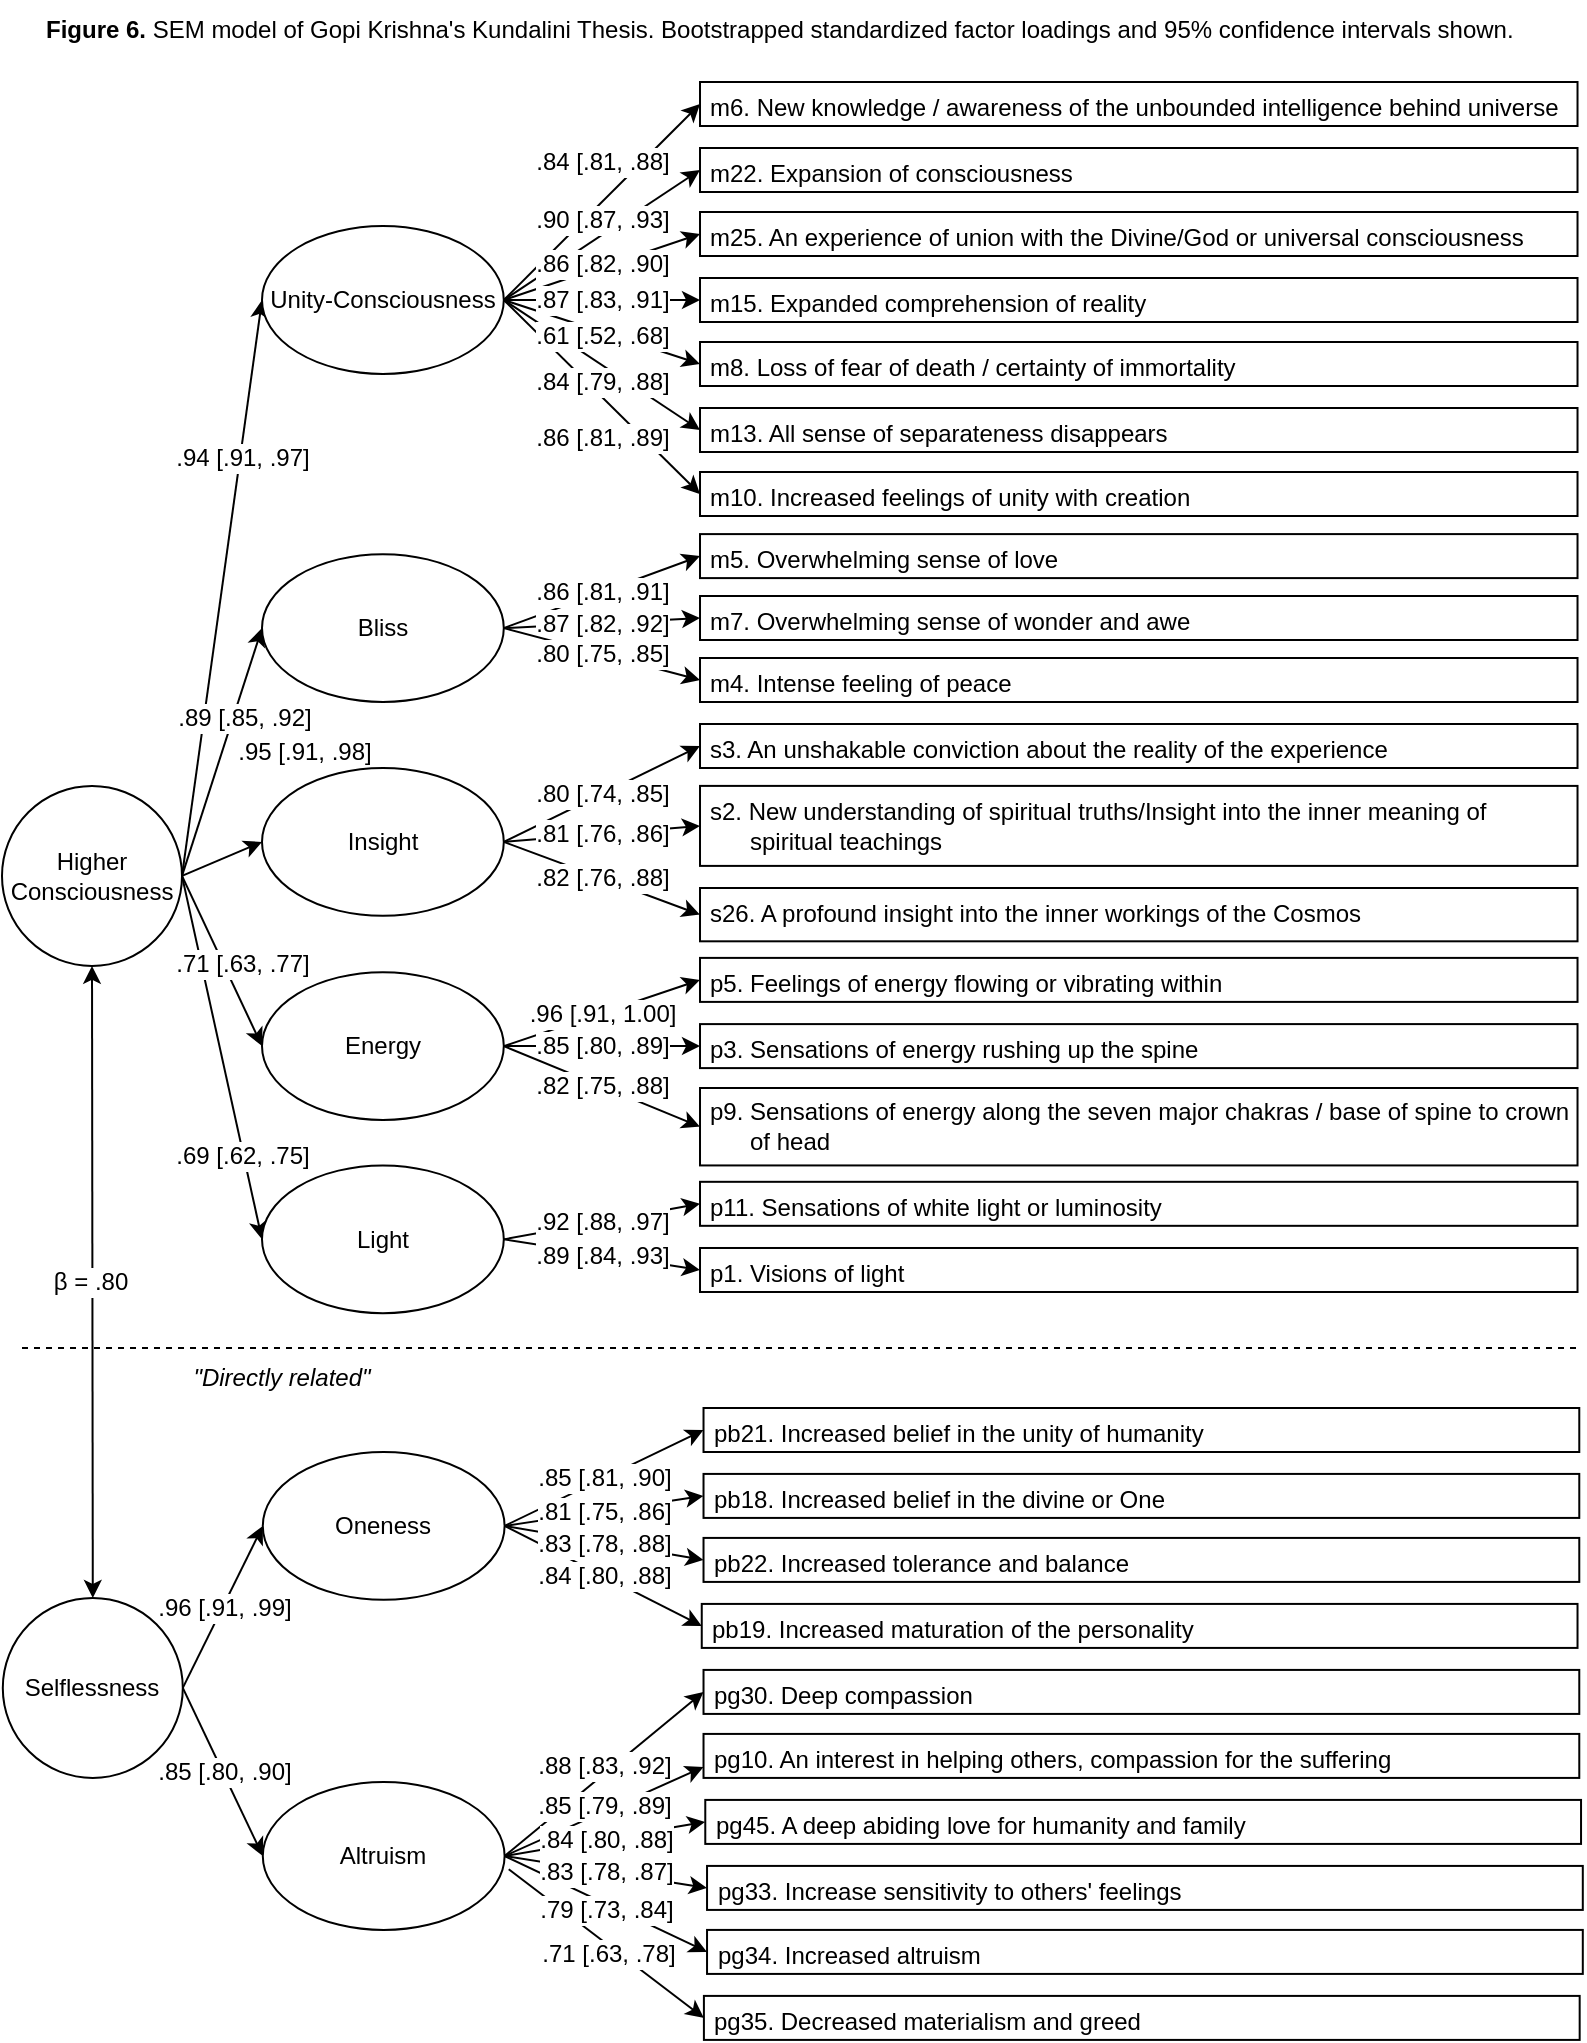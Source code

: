 <mxfile version="22.0.8" type="device">
  <diagram name="Page-1" id="IQFzwWVIoBJDt1kDczub">
    <mxGraphModel dx="1323" dy="732" grid="1" gridSize="10" guides="1" tooltips="1" connect="1" arrows="1" fold="1" page="1" pageScale="1" pageWidth="850" pageHeight="1100" math="0" shadow="0">
      <root>
        <mxCell id="0" />
        <mxCell id="1" parent="0" />
        <mxCell id="QfvnHcIYspNI6X6zFvNk-6" value="" style="endArrow=classic;html=1;rounded=0;exitX=1;exitY=0.5;exitDx=0;exitDy=0;entryX=0;entryY=0.5;entryDx=0;entryDy=0;fontSize=12;fontFamily=Helvetica;" parent="1" source="QfvnHcIYspNI6X6zFvNk-2" target="AyuZund40e7lfLbwNVDC-1" edge="1">
          <mxGeometry width="50" height="50" relative="1" as="geometry">
            <mxPoint x="81" y="87" as="sourcePoint" />
            <mxPoint x="-180" y="201" as="targetPoint" />
          </mxGeometry>
        </mxCell>
        <mxCell id="uBkqyX1d73uxS6KYeH_h-2" value=".94 [.91, .97]" style="edgeLabel;html=1;align=center;verticalAlign=middle;resizable=0;points=[];fontFamily=Helvetica;fontSize=12;" parent="QfvnHcIYspNI6X6zFvNk-6" vertex="1" connectable="0">
          <mxGeometry x="0.452" y="-1" relative="1" as="geometry">
            <mxPoint as="offset" />
          </mxGeometry>
        </mxCell>
        <mxCell id="QfvnHcIYspNI6X6zFvNk-12" value="" style="endArrow=classic;html=1;rounded=0;exitX=1;exitY=0.5;exitDx=0;exitDy=0;entryX=0;entryY=0.5;entryDx=0;entryDy=0;fontSize=12;fontFamily=Helvetica;" parent="1" source="QfvnHcIYspNI6X6zFvNk-2" target="AyuZund40e7lfLbwNVDC-15" edge="1">
          <mxGeometry width="50" height="50" relative="1" as="geometry">
            <mxPoint x="-100" y="286" as="sourcePoint" />
            <mxPoint x="-30" y="392" as="targetPoint" />
          </mxGeometry>
        </mxCell>
        <mxCell id="uBkqyX1d73uxS6KYeH_h-5" value=".69 [.62, .75]" style="edgeLabel;html=1;align=center;verticalAlign=middle;resizable=0;points=[];fontFamily=Helvetica;fontSize=12;" parent="QfvnHcIYspNI6X6zFvNk-12" vertex="1" connectable="0">
          <mxGeometry x="0.453" relative="1" as="geometry">
            <mxPoint x="1" y="8" as="offset" />
          </mxGeometry>
        </mxCell>
        <mxCell id="QfvnHcIYspNI6X6zFvNk-2" value="&lt;div style=&quot;font-size: 12px;&quot;&gt;Higher&lt;/div&gt;&lt;div style=&quot;font-size: 12px;&quot;&gt;Consciousness&lt;br style=&quot;font-size: 12px;&quot;&gt;&lt;/div&gt;" style="ellipse;whiteSpace=wrap;html=1;aspect=fixed;fontSize=12;fontFamily=Helvetica;" parent="1" vertex="1">
          <mxGeometry x="10" y="422.95" width="90" height="90" as="geometry" />
        </mxCell>
        <mxCell id="QfvnHcIYspNI6X6zFvNk-9" value="" style="endArrow=classic;html=1;rounded=0;exitX=1;exitY=0.5;exitDx=0;exitDy=0;entryX=0;entryY=0.5;entryDx=0;entryDy=0;fontSize=12;fontFamily=Helvetica;" parent="1" source="QfvnHcIYspNI6X6zFvNk-2" target="AyuZund40e7lfLbwNVDC-3" edge="1">
          <mxGeometry width="50" height="50" relative="1" as="geometry">
            <mxPoint x="-110" y="276" as="sourcePoint" />
            <mxPoint x="-40" y="87" as="targetPoint" />
          </mxGeometry>
        </mxCell>
        <mxCell id="uBkqyX1d73uxS6KYeH_h-1" value=".89 [.85, .92]" style="edgeLabel;html=1;align=center;verticalAlign=middle;resizable=0;points=[];fontFamily=Helvetica;fontSize=12;" parent="QfvnHcIYspNI6X6zFvNk-9" vertex="1" connectable="0">
          <mxGeometry x="0.328" y="-3" relative="1" as="geometry">
            <mxPoint x="1" y="2" as="offset" />
          </mxGeometry>
        </mxCell>
        <mxCell id="QfvnHcIYspNI6X6zFvNk-11" value="" style="endArrow=classic;html=1;rounded=0;exitX=1;exitY=0.5;exitDx=0;exitDy=0;entryX=0;entryY=0.5;entryDx=0;entryDy=0;fontSize=12;fontFamily=Helvetica;" parent="1" source="QfvnHcIYspNI6X6zFvNk-2" target="AyuZund40e7lfLbwNVDC-12" edge="1">
          <mxGeometry width="50" height="50" relative="1" as="geometry">
            <mxPoint x="-110" y="276" as="sourcePoint" />
            <mxPoint x="-40" y="382" as="targetPoint" />
          </mxGeometry>
        </mxCell>
        <mxCell id="uBkqyX1d73uxS6KYeH_h-4" value=".71 [.63, .77]" style="edgeLabel;html=1;align=center;verticalAlign=middle;resizable=0;points=[];fontFamily=Helvetica;fontSize=12;" parent="QfvnHcIYspNI6X6zFvNk-11" vertex="1" connectable="0">
          <mxGeometry x="0.331" y="-2" relative="1" as="geometry">
            <mxPoint x="5" y="-14" as="offset" />
          </mxGeometry>
        </mxCell>
        <mxCell id="QfvnHcIYspNI6X6zFvNk-10" value="" style="endArrow=classic;html=1;rounded=0;exitX=1;exitY=0.5;exitDx=0;exitDy=0;entryX=0;entryY=0.5;entryDx=0;entryDy=0;fontSize=12;fontFamily=Helvetica;" parent="1" source="QfvnHcIYspNI6X6zFvNk-2" target="AyuZund40e7lfLbwNVDC-35" edge="1">
          <mxGeometry width="50" height="50" relative="1" as="geometry">
            <mxPoint x="-130" y="325.03" as="sourcePoint" />
            <mxPoint x="-60" y="342.03" as="targetPoint" />
          </mxGeometry>
        </mxCell>
        <mxCell id="uBkqyX1d73uxS6KYeH_h-3" value=".95 [.91, .98]" style="edgeLabel;html=1;align=center;verticalAlign=middle;resizable=0;points=[];fontFamily=Helvetica;fontSize=12;" parent="QfvnHcIYspNI6X6zFvNk-10" vertex="1" connectable="0">
          <mxGeometry x="0.05" y="-1" relative="1" as="geometry">
            <mxPoint x="39" y="-54" as="offset" />
          </mxGeometry>
        </mxCell>
        <mxCell id="AyuZund40e7lfLbwNVDC-1" value="Unity-Consciousness" style="ellipse;whiteSpace=wrap;html=1;fontSize=12;fontFamily=Helvetica;" parent="1" vertex="1">
          <mxGeometry x="140" y="143.048" width="120.898" height="73.905" as="geometry" />
        </mxCell>
        <mxCell id="AyuZund40e7lfLbwNVDC-3" value="&lt;div style=&quot;font-size: 12px;&quot;&gt;Bliss&lt;/div&gt;" style="ellipse;whiteSpace=wrap;html=1;fontSize=12;fontFamily=Helvetica;" parent="1" vertex="1">
          <mxGeometry x="140" y="307.096" width="120.898" height="73.905" as="geometry" />
        </mxCell>
        <mxCell id="AyuZund40e7lfLbwNVDC-12" value="&lt;div style=&quot;font-size: 12px;&quot;&gt;Energy&lt;/div&gt;" style="ellipse;whiteSpace=wrap;html=1;fontSize=12;fontFamily=Helvetica;" parent="1" vertex="1">
          <mxGeometry x="140" y="516.1" width="120.898" height="73.905" as="geometry" />
        </mxCell>
        <mxCell id="AyuZund40e7lfLbwNVDC-15" value="&lt;div style=&quot;font-size: 12px;&quot;&gt;Light&lt;/div&gt;" style="ellipse;whiteSpace=wrap;html=1;fontSize=12;fontFamily=Helvetica;" parent="1" vertex="1">
          <mxGeometry x="140" y="612.725" width="120.898" height="73.905" as="geometry" />
        </mxCell>
        <mxCell id="AyuZund40e7lfLbwNVDC-32" value="" style="endArrow=classic;html=1;rounded=0;entryX=0;entryY=0.5;entryDx=0;entryDy=0;exitX=1;exitY=0.5;exitDx=0;exitDy=0;fontSize=12;fontFamily=Helvetica;" parent="1" source="AyuZund40e7lfLbwNVDC-3" target="AyuZund40e7lfLbwNVDC-28" edge="1">
          <mxGeometry width="50" height="50" relative="1" as="geometry">
            <mxPoint x="244.121" y="316.946" as="sourcePoint" />
            <mxPoint x="369.633" y="280.599" as="targetPoint" />
          </mxGeometry>
        </mxCell>
        <mxCell id="AyuZund40e7lfLbwNVDC-60" value=".86 [.81, .91]" style="edgeLabel;html=1;align=center;verticalAlign=middle;resizable=0;points=[];fontSize=12;fontFamily=Helvetica;" parent="AyuZund40e7lfLbwNVDC-32" vertex="1" connectable="0">
          <mxGeometry relative="1" as="geometry">
            <mxPoint as="offset" />
          </mxGeometry>
        </mxCell>
        <mxCell id="AyuZund40e7lfLbwNVDC-33" value="" style="endArrow=classic;html=1;rounded=0;entryX=0;entryY=0.5;entryDx=0;entryDy=0;exitX=1;exitY=0.5;exitDx=0;exitDy=0;fontSize=12;fontFamily=Helvetica;" parent="1" source="AyuZund40e7lfLbwNVDC-3" target="AyuZund40e7lfLbwNVDC-29" edge="1">
          <mxGeometry width="50" height="50" relative="1" as="geometry">
            <mxPoint x="253.35" y="329.062" as="sourcePoint" />
            <mxPoint x="378.862" y="292.715" as="targetPoint" />
          </mxGeometry>
        </mxCell>
        <mxCell id="AyuZund40e7lfLbwNVDC-61" value=".87 [.82, .92]" style="edgeLabel;html=1;align=center;verticalAlign=middle;resizable=0;points=[];fontSize=12;fontFamily=Helvetica;" parent="AyuZund40e7lfLbwNVDC-33" vertex="1" connectable="0">
          <mxGeometry relative="1" as="geometry">
            <mxPoint as="offset" />
          </mxGeometry>
        </mxCell>
        <mxCell id="AyuZund40e7lfLbwNVDC-34" value="" style="endArrow=classic;html=1;rounded=0;entryX=0;entryY=0.5;entryDx=0;entryDy=0;exitX=1;exitY=0.5;exitDx=0;exitDy=0;fontSize=12;fontFamily=Helvetica;" parent="1" source="AyuZund40e7lfLbwNVDC-3" target="AyuZund40e7lfLbwNVDC-30" edge="1">
          <mxGeometry width="50" height="50" relative="1" as="geometry">
            <mxPoint x="244.121" y="425.986" as="sourcePoint" />
            <mxPoint x="369.633" y="389.639" as="targetPoint" />
          </mxGeometry>
        </mxCell>
        <mxCell id="AyuZund40e7lfLbwNVDC-62" value=".80 [.75, .85]" style="edgeLabel;html=1;align=center;verticalAlign=middle;resizable=0;points=[];fontSize=12;fontFamily=Helvetica;" parent="AyuZund40e7lfLbwNVDC-34" vertex="1" connectable="0">
          <mxGeometry relative="1" as="geometry">
            <mxPoint as="offset" />
          </mxGeometry>
        </mxCell>
        <mxCell id="AyuZund40e7lfLbwNVDC-35" value="Insight" style="ellipse;whiteSpace=wrap;html=1;fontSize=12;fontFamily=Helvetica;" parent="1" vertex="1">
          <mxGeometry x="140" y="413.996" width="120.898" height="73.905" as="geometry" />
        </mxCell>
        <mxCell id="AyuZund40e7lfLbwNVDC-39" value="" style="endArrow=classic;html=1;rounded=0;entryX=0;entryY=0.5;entryDx=0;entryDy=0;exitX=1;exitY=0.5;exitDx=0;exitDy=0;fontSize=12;fontFamily=Helvetica;" parent="1" source="AyuZund40e7lfLbwNVDC-35" target="AyuZund40e7lfLbwNVDC-36" edge="1">
          <mxGeometry width="50" height="50" relative="1" as="geometry">
            <mxPoint x="244.121" y="425.986" as="sourcePoint" />
            <mxPoint x="370.556" y="389.639" as="targetPoint" />
          </mxGeometry>
        </mxCell>
        <mxCell id="AyuZund40e7lfLbwNVDC-63" value=".80 [.74, .85]" style="edgeLabel;html=1;align=center;verticalAlign=middle;resizable=0;points=[];fontSize=12;fontFamily=Helvetica;" parent="AyuZund40e7lfLbwNVDC-39" vertex="1" connectable="0">
          <mxGeometry relative="1" as="geometry">
            <mxPoint as="offset" />
          </mxGeometry>
        </mxCell>
        <mxCell id="AyuZund40e7lfLbwNVDC-40" value="" style="endArrow=classic;html=1;rounded=0;entryX=0;entryY=0.5;entryDx=0;entryDy=0;exitX=1;exitY=0.5;exitDx=0;exitDy=0;fontSize=12;fontFamily=Helvetica;" parent="1" source="AyuZund40e7lfLbwNVDC-35" target="AyuZund40e7lfLbwNVDC-37" edge="1">
          <mxGeometry width="50" height="50" relative="1" as="geometry">
            <mxPoint x="253.35" y="438.102" as="sourcePoint" />
            <mxPoint x="379.785" y="401.755" as="targetPoint" />
          </mxGeometry>
        </mxCell>
        <mxCell id="AyuZund40e7lfLbwNVDC-64" value=".81 [.76, .86]" style="edgeLabel;html=1;align=center;verticalAlign=middle;resizable=0;points=[];fontSize=12;fontFamily=Helvetica;" parent="AyuZund40e7lfLbwNVDC-40" vertex="1" connectable="0">
          <mxGeometry relative="1" as="geometry">
            <mxPoint as="offset" />
          </mxGeometry>
        </mxCell>
        <mxCell id="AyuZund40e7lfLbwNVDC-44" value="" style="endArrow=classic;html=1;rounded=0;entryX=0;entryY=0.5;entryDx=0;entryDy=0;exitX=1;exitY=0.5;exitDx=0;exitDy=0;fontSize=12;fontFamily=Helvetica;" parent="1" source="AyuZund40e7lfLbwNVDC-12" target="AyuZund40e7lfLbwNVDC-41" edge="1">
          <mxGeometry width="50" height="50" relative="1" as="geometry">
            <mxPoint x="244.121" y="541.276" as="sourcePoint" />
            <mxPoint x="370.556" y="558.238" as="targetPoint" />
          </mxGeometry>
        </mxCell>
        <mxCell id="AyuZund40e7lfLbwNVDC-65" value=".96 [.91, 1.00]" style="edgeLabel;html=1;align=center;verticalAlign=middle;resizable=0;points=[];fontSize=12;fontFamily=Helvetica;" parent="AyuZund40e7lfLbwNVDC-44" vertex="1" connectable="0">
          <mxGeometry relative="1" as="geometry">
            <mxPoint as="offset" />
          </mxGeometry>
        </mxCell>
        <mxCell id="AyuZund40e7lfLbwNVDC-45" value="" style="endArrow=classic;html=1;rounded=0;entryX=0;entryY=0.5;entryDx=0;entryDy=0;exitX=1;exitY=0.5;exitDx=0;exitDy=0;fontSize=12;fontFamily=Helvetica;" parent="1" source="AyuZund40e7lfLbwNVDC-12" target="AyuZund40e7lfLbwNVDC-42" edge="1">
          <mxGeometry width="50" height="50" relative="1" as="geometry">
            <mxPoint x="253.35" y="553.391" as="sourcePoint" />
            <mxPoint x="379.785" y="570.353" as="targetPoint" />
          </mxGeometry>
        </mxCell>
        <mxCell id="AyuZund40e7lfLbwNVDC-66" value=".85 [.80, .89]" style="edgeLabel;html=1;align=center;verticalAlign=middle;resizable=0;points=[];fontSize=12;fontFamily=Helvetica;" parent="AyuZund40e7lfLbwNVDC-45" vertex="1" connectable="0">
          <mxGeometry relative="1" as="geometry">
            <mxPoint as="offset" />
          </mxGeometry>
        </mxCell>
        <mxCell id="AyuZund40e7lfLbwNVDC-46" value="" style="endArrow=classic;html=1;rounded=0;entryX=0;entryY=0.5;entryDx=0;entryDy=0;exitX=1;exitY=0.5;exitDx=0;exitDy=0;fontSize=12;fontFamily=Helvetica;" parent="1" source="AyuZund40e7lfLbwNVDC-12" target="AyuZund40e7lfLbwNVDC-43" edge="1">
          <mxGeometry width="50" height="50" relative="1" as="geometry">
            <mxPoint x="262.579" y="565.507" as="sourcePoint" />
            <mxPoint x="389.014" y="582.469" as="targetPoint" />
          </mxGeometry>
        </mxCell>
        <mxCell id="AyuZund40e7lfLbwNVDC-67" value=".82 [.75, .88]" style="edgeLabel;html=1;align=center;verticalAlign=middle;resizable=0;points=[];fontSize=12;fontFamily=Helvetica;" parent="AyuZund40e7lfLbwNVDC-46" vertex="1" connectable="0">
          <mxGeometry relative="1" as="geometry">
            <mxPoint as="offset" />
          </mxGeometry>
        </mxCell>
        <mxCell id="AyuZund40e7lfLbwNVDC-49" value="" style="endArrow=classic;html=1;rounded=0;entryX=0;entryY=0.5;entryDx=0;entryDy=0;exitX=1;exitY=0.5;exitDx=0;exitDy=0;fontSize=12;fontFamily=Helvetica;" parent="1" source="AyuZund40e7lfLbwNVDC-15" target="AyuZund40e7lfLbwNVDC-47" edge="1">
          <mxGeometry width="50" height="50" relative="1" as="geometry">
            <mxPoint x="244.121" y="629.719" as="sourcePoint" />
            <mxPoint x="369.633" y="664.855" as="targetPoint" />
          </mxGeometry>
        </mxCell>
        <mxCell id="AyuZund40e7lfLbwNVDC-68" value=".92 [.88, .97]" style="edgeLabel;html=1;align=center;verticalAlign=middle;resizable=0;points=[];fontSize=12;fontFamily=Helvetica;" parent="AyuZund40e7lfLbwNVDC-49" vertex="1" connectable="0">
          <mxGeometry relative="1" as="geometry">
            <mxPoint as="offset" />
          </mxGeometry>
        </mxCell>
        <mxCell id="AyuZund40e7lfLbwNVDC-50" value="" style="endArrow=classic;html=1;rounded=0;entryX=0;entryY=0.5;entryDx=0;entryDy=0;exitX=1;exitY=0.5;exitDx=0;exitDy=0;fontSize=12;fontFamily=Helvetica;" parent="1" source="AyuZund40e7lfLbwNVDC-15" target="AyuZund40e7lfLbwNVDC-48" edge="1">
          <mxGeometry width="50" height="50" relative="1" as="geometry">
            <mxPoint x="253.35" y="641.835" as="sourcePoint" />
            <mxPoint x="378.862" y="676.97" as="targetPoint" />
          </mxGeometry>
        </mxCell>
        <mxCell id="AyuZund40e7lfLbwNVDC-69" value=".89 [.84, .93]" style="edgeLabel;html=1;align=center;verticalAlign=middle;resizable=0;points=[];fontSize=12;fontFamily=Helvetica;" parent="AyuZund40e7lfLbwNVDC-50" vertex="1" connectable="0">
          <mxGeometry relative="1" as="geometry">
            <mxPoint as="offset" />
          </mxGeometry>
        </mxCell>
        <mxCell id="AyuZund40e7lfLbwNVDC-7" value="" style="endArrow=classic;html=1;rounded=0;exitX=1;exitY=0.5;exitDx=0;exitDy=0;entryX=0;entryY=0.5;entryDx=0;entryDy=0;fontSize=12;fontFamily=Helvetica;" parent="1" source="AyuZund40e7lfLbwNVDC-1" target="AyuZund40e7lfLbwNVDC-4" edge="1">
          <mxGeometry width="50" height="50" relative="1" as="geometry">
            <mxPoint x="352.099" y="364.197" as="sourcePoint" />
            <mxPoint x="398.243" y="303.619" as="targetPoint" />
          </mxGeometry>
        </mxCell>
        <mxCell id="AyuZund40e7lfLbwNVDC-52" value=".84 [.81, .88]" style="edgeLabel;html=1;align=center;verticalAlign=middle;resizable=0;points=[];spacingBottom=40;fontSize=12;fontFamily=Helvetica;" parent="AyuZund40e7lfLbwNVDC-7" vertex="1" connectable="0">
          <mxGeometry relative="1" as="geometry">
            <mxPoint as="offset" />
          </mxGeometry>
        </mxCell>
        <mxCell id="AyuZund40e7lfLbwNVDC-27" value="" style="endArrow=classic;html=1;rounded=0;entryX=0;entryY=0.5;entryDx=0;entryDy=0;exitX=1;exitY=0.5;exitDx=0;exitDy=0;fontSize=12;fontFamily=Helvetica;" parent="1" source="AyuZund40e7lfLbwNVDC-1" target="AyuZund40e7lfLbwNVDC-22" edge="1">
          <mxGeometry width="50" height="50" relative="1" as="geometry">
            <mxPoint x="244.121" y="303.619" as="sourcePoint" />
            <mxPoint x="388.091" y="268.484" as="targetPoint" />
          </mxGeometry>
        </mxCell>
        <mxCell id="AyuZund40e7lfLbwNVDC-59" value=".86 [.81, .89]" style="edgeLabel;html=1;align=center;verticalAlign=middle;resizable=0;points=[];labelBorderColor=none;spacingTop=40;fontSize=12;fontFamily=Helvetica;" parent="AyuZund40e7lfLbwNVDC-27" vertex="1" connectable="0">
          <mxGeometry relative="1" as="geometry">
            <mxPoint as="offset" />
          </mxGeometry>
        </mxCell>
        <mxCell id="AyuZund40e7lfLbwNVDC-26" value="" style="endArrow=classic;html=1;rounded=0;entryX=0;entryY=0.5;entryDx=0;entryDy=0;exitX=1;exitY=0.5;exitDx=0;exitDy=0;fontSize=12;fontFamily=Helvetica;" parent="1" source="AyuZund40e7lfLbwNVDC-1" target="AyuZund40e7lfLbwNVDC-21" edge="1">
          <mxGeometry width="50" height="50" relative="1" as="geometry">
            <mxPoint x="244.121" y="303.013" as="sourcePoint" />
            <mxPoint x="378.862" y="256.368" as="targetPoint" />
          </mxGeometry>
        </mxCell>
        <mxCell id="AyuZund40e7lfLbwNVDC-58" value=".84 [.79, .88]" style="edgeLabel;html=1;align=center;verticalAlign=middle;resizable=0;points=[];spacingTop=16;fontSize=12;fontFamily=Helvetica;" parent="AyuZund40e7lfLbwNVDC-26" vertex="1" connectable="0">
          <mxGeometry relative="1" as="geometry">
            <mxPoint as="offset" />
          </mxGeometry>
        </mxCell>
        <mxCell id="AyuZund40e7lfLbwNVDC-8" value="" style="endArrow=classic;html=1;rounded=0;exitX=1;exitY=0.5;exitDx=0;exitDy=0;entryX=0;entryY=0.5;entryDx=0;entryDy=0;fontSize=12;fontFamily=Helvetica;" parent="1" source="AyuZund40e7lfLbwNVDC-1" target="AyuZund40e7lfLbwNVDC-5" edge="1">
          <mxGeometry width="50" height="50" relative="1" as="geometry">
            <mxPoint x="352.099" y="364.197" as="sourcePoint" />
            <mxPoint x="398.243" y="303.619" as="targetPoint" />
          </mxGeometry>
        </mxCell>
        <mxCell id="AyuZund40e7lfLbwNVDC-53" value=".90 [.87, .93]" style="edgeLabel;html=1;align=center;verticalAlign=middle;resizable=0;points=[];spacingBottom=16;fontSize=12;fontFamily=Helvetica;" parent="AyuZund40e7lfLbwNVDC-8" vertex="1" connectable="0">
          <mxGeometry relative="1" as="geometry">
            <mxPoint as="offset" />
          </mxGeometry>
        </mxCell>
        <mxCell id="AyuZund40e7lfLbwNVDC-9" value="" style="endArrow=classic;html=1;rounded=0;exitX=1;exitY=0.5;exitDx=0;exitDy=0;entryX=0;entryY=0.5;entryDx=0;entryDy=0;fontSize=12;fontFamily=Helvetica;" parent="1" source="AyuZund40e7lfLbwNVDC-1" target="AyuZund40e7lfLbwNVDC-6" edge="1">
          <mxGeometry width="50" height="50" relative="1" as="geometry">
            <mxPoint x="259.81" y="327.85" as="sourcePoint" />
            <mxPoint x="305.954" y="267.272" as="targetPoint" />
          </mxGeometry>
        </mxCell>
        <mxCell id="AyuZund40e7lfLbwNVDC-54" value=".86 [.82, .90]" style="edgeLabel;html=1;align=center;verticalAlign=middle;resizable=0;points=[];spacingBottom=3;fontSize=12;fontFamily=Helvetica;" parent="AyuZund40e7lfLbwNVDC-9" vertex="1" connectable="0">
          <mxGeometry relative="1" as="geometry">
            <mxPoint as="offset" />
          </mxGeometry>
        </mxCell>
        <mxCell id="AyuZund40e7lfLbwNVDC-25" value="" style="endArrow=classic;html=1;rounded=0;entryX=0;entryY=0.5;entryDx=0;entryDy=0;exitX=1;exitY=0.5;exitDx=0;exitDy=0;fontSize=12;fontFamily=Helvetica;" parent="1" source="AyuZund40e7lfLbwNVDC-1" target="AyuZund40e7lfLbwNVDC-20" edge="1">
          <mxGeometry width="50" height="50" relative="1" as="geometry">
            <mxPoint x="244.121" y="303.013" as="sourcePoint" />
            <mxPoint x="369.633" y="244.253" as="targetPoint" />
          </mxGeometry>
        </mxCell>
        <mxCell id="AyuZund40e7lfLbwNVDC-57" value=".61 [.52, .68]" style="edgeLabel;html=1;align=center;verticalAlign=middle;resizable=0;points=[];spacingTop=3;fontSize=12;fontFamily=Helvetica;" parent="AyuZund40e7lfLbwNVDC-25" vertex="1" connectable="0">
          <mxGeometry relative="1" as="geometry">
            <mxPoint as="offset" />
          </mxGeometry>
        </mxCell>
        <mxCell id="AyuZund40e7lfLbwNVDC-19" value="" style="endArrow=classic;html=1;rounded=0;entryX=0;entryY=0.5;entryDx=0;entryDy=0;exitX=1;exitY=0.5;exitDx=0;exitDy=0;fontSize=12;fontFamily=Helvetica;" parent="1" source="AyuZund40e7lfLbwNVDC-1" target="AyuZund40e7lfLbwNVDC-17" edge="1">
          <mxGeometry width="50" height="50" relative="1" as="geometry">
            <mxPoint x="232.124" y="194.579" as="sourcePoint" />
            <mxPoint x="378.862" y="183.675" as="targetPoint" />
          </mxGeometry>
        </mxCell>
        <mxCell id="AyuZund40e7lfLbwNVDC-56" value=".87 [.83, .91]" style="edgeLabel;html=1;align=center;verticalAlign=middle;resizable=0;points=[];spacingTop=0;fontSize=12;fontFamily=Helvetica;" parent="AyuZund40e7lfLbwNVDC-19" vertex="1" connectable="0">
          <mxGeometry relative="1" as="geometry">
            <mxPoint as="offset" />
          </mxGeometry>
        </mxCell>
        <mxCell id="ogwkNkthknCJ-jp4AeTu-4" value="" style="endArrow=classic;html=1;rounded=0;entryX=0;entryY=0.5;entryDx=0;entryDy=0;exitX=1;exitY=0.5;exitDx=0;exitDy=0;fontSize=12;fontFamily=Helvetica;" parent="1" source="AyuZund40e7lfLbwNVDC-35" target="ogwkNkthknCJ-jp4AeTu-2" edge="1">
          <mxGeometry width="50" height="50" relative="1" as="geometry">
            <mxPoint x="271" y="512" as="sourcePoint" />
            <mxPoint x="371" y="532" as="targetPoint" />
          </mxGeometry>
        </mxCell>
        <mxCell id="ogwkNkthknCJ-jp4AeTu-5" value=".82 [.76, .88]" style="edgeLabel;html=1;align=center;verticalAlign=middle;resizable=0;points=[];fontSize=12;fontFamily=Helvetica;" parent="ogwkNkthknCJ-jp4AeTu-4" vertex="1" connectable="0">
          <mxGeometry relative="1" as="geometry">
            <mxPoint as="offset" />
          </mxGeometry>
        </mxCell>
        <mxCell id="AyuZund40e7lfLbwNVDC-4" value="m6. New knowledge / awareness of the unbounded intelligence behind universe" style="rounded=0;whiteSpace=wrap;html=1;align=left;spacingLeft=3;fontSize=12;spacingTop=4;fontFamily=Helvetica;" parent="1" vertex="1">
          <mxGeometry x="359.003" y="71" width="438.757" height="22" as="geometry" />
        </mxCell>
        <mxCell id="AyuZund40e7lfLbwNVDC-5" value="&lt;div style=&quot;font-size: 12px;&quot;&gt;m22. Expansion of consciousness&lt;/div&gt;" style="rounded=0;whiteSpace=wrap;html=1;align=left;spacingLeft=3;fontSize=12;spacingTop=4;fontFamily=Helvetica;" parent="1" vertex="1">
          <mxGeometry x="359.003" y="104" width="438.757" height="22" as="geometry" />
        </mxCell>
        <mxCell id="AyuZund40e7lfLbwNVDC-6" value="m25. An experience of union with the Divine/God or universal consciousness" style="rounded=0;whiteSpace=wrap;html=1;align=left;spacingLeft=3;fontSize=12;spacingTop=4;fontFamily=Helvetica;" parent="1" vertex="1">
          <mxGeometry x="359.003" y="136" width="438.757" height="22" as="geometry" />
        </mxCell>
        <mxCell id="AyuZund40e7lfLbwNVDC-17" value="m15. Expanded comprehension of reality" style="rounded=0;whiteSpace=wrap;html=1;align=left;spacingLeft=3;fontSize=12;spacingTop=4;fontFamily=Helvetica;" parent="1" vertex="1">
          <mxGeometry x="359.003" y="169" width="438.757" height="22" as="geometry" />
        </mxCell>
        <mxCell id="AyuZund40e7lfLbwNVDC-20" value="m8. Loss of fear of death / certainty of immortality" style="rounded=0;whiteSpace=wrap;html=1;align=left;spacingLeft=3;fontSize=12;spacingTop=4;fontFamily=Helvetica;" parent="1" vertex="1">
          <mxGeometry x="359.003" y="201" width="438.757" height="22" as="geometry" />
        </mxCell>
        <mxCell id="AyuZund40e7lfLbwNVDC-21" value="m13. All sense of separateness disappears" style="rounded=0;whiteSpace=wrap;html=1;align=left;spacingLeft=3;fontSize=12;spacingTop=4;fontFamily=Helvetica;" parent="1" vertex="1">
          <mxGeometry x="359.003" y="234" width="438.757" height="22" as="geometry" />
        </mxCell>
        <mxCell id="AyuZund40e7lfLbwNVDC-22" value="m10. Increased feelings of unity with creation" style="rounded=0;whiteSpace=wrap;html=1;align=left;spacingLeft=3;fontSize=12;spacingTop=4;fontFamily=Helvetica;" parent="1" vertex="1">
          <mxGeometry x="359.003" y="266" width="438.757" height="22" as="geometry" />
        </mxCell>
        <mxCell id="AyuZund40e7lfLbwNVDC-28" value="m5. Overwhelming sense of love" style="rounded=0;whiteSpace=wrap;html=1;align=left;spacingLeft=3;fontSize=12;spacingTop=4;fontFamily=Helvetica;" parent="1" vertex="1">
          <mxGeometry x="359.003" y="297.05" width="438.757" height="22" as="geometry" />
        </mxCell>
        <mxCell id="AyuZund40e7lfLbwNVDC-29" value="m7. Overwhelming sense of wonder and awe" style="rounded=0;whiteSpace=wrap;html=1;align=left;spacingLeft=3;fontSize=12;spacingTop=4;fontFamily=Helvetica;" parent="1" vertex="1">
          <mxGeometry x="359.003" y="328" width="438.757" height="22" as="geometry" />
        </mxCell>
        <mxCell id="AyuZund40e7lfLbwNVDC-30" value="m4. Intense feeling of peace" style="rounded=0;whiteSpace=wrap;html=1;align=left;spacingLeft=3;fontSize=12;spacingTop=4;fontFamily=Helvetica;" parent="1" vertex="1">
          <mxGeometry x="359.003" y="359" width="438.757" height="22" as="geometry" />
        </mxCell>
        <mxCell id="AyuZund40e7lfLbwNVDC-36" value="s3. An unshakable conviction about the reality of the experience" style="rounded=0;whiteSpace=wrap;html=1;align=left;spacingLeft=3;fontSize=12;spacingTop=4;fontFamily=Helvetica;" parent="1" vertex="1">
          <mxGeometry x="359.003" y="392" width="438.757" height="22" as="geometry" />
        </mxCell>
        <mxCell id="AyuZund40e7lfLbwNVDC-37" value="&lt;div style=&quot;font-size: 12px;&quot;&gt;s2. New understanding of spiritual truths/Insight into the inner meaning of&lt;/div&gt;&lt;div style=&quot;font-size: 12px;&quot;&gt;&amp;nbsp;&amp;nbsp;&amp;nbsp;&amp;nbsp;&amp;nbsp; spiritual teachings&lt;/div&gt;" style="rounded=0;whiteSpace=wrap;html=1;align=left;spacingLeft=3;fontSize=12;fontFamily=Helvetica;" parent="1" vertex="1">
          <mxGeometry x="359.003" y="422.95" width="438.755" height="40.0" as="geometry" />
        </mxCell>
        <mxCell id="AyuZund40e7lfLbwNVDC-41" value="p5. Feelings of energy flowing or vibrating within" style="rounded=0;whiteSpace=wrap;html=1;align=left;spacingLeft=3;fontSize=12;spacingTop=4;fontFamily=Helvetica;" parent="1" vertex="1">
          <mxGeometry x="359.003" y="508.95" width="438.757" height="22" as="geometry" />
        </mxCell>
        <mxCell id="AyuZund40e7lfLbwNVDC-42" value="p3. Sensations of energy rushing up the spine" style="rounded=0;whiteSpace=wrap;html=1;align=left;spacingLeft=3;fontSize=12;spacingTop=4;fontFamily=Helvetica;" parent="1" vertex="1">
          <mxGeometry x="359.003" y="542.05" width="438.757" height="22" as="geometry" />
        </mxCell>
        <mxCell id="AyuZund40e7lfLbwNVDC-43" value="&lt;div style=&quot;font-size: 12px;&quot;&gt;p9. Sensations of energy along the seven major chakras / base of spine to crown&amp;nbsp;&lt;/div&gt;&lt;div style=&quot;font-size: 12px;&quot;&gt;&amp;nbsp;&amp;nbsp;&amp;nbsp;&amp;nbsp;&amp;nbsp; of head&lt;/div&gt;" style="rounded=0;whiteSpace=wrap;html=1;align=left;spacingLeft=3;fontSize=12;fontFamily=Helvetica;" parent="1" vertex="1">
          <mxGeometry x="359.003" y="574" width="438.755" height="38.72" as="geometry" />
        </mxCell>
        <mxCell id="AyuZund40e7lfLbwNVDC-47" value="p11. Sensations of white light or luminosity" style="rounded=0;whiteSpace=wrap;html=1;align=left;spacingLeft=3;fontSize=12;spacingTop=4;fontFamily=Helvetica;" parent="1" vertex="1">
          <mxGeometry x="359.003" y="620.91" width="438.757" height="22" as="geometry" />
        </mxCell>
        <mxCell id="AyuZund40e7lfLbwNVDC-48" value="p1. Visions of light" style="rounded=0;whiteSpace=wrap;html=1;align=left;spacingLeft=3;fontSize=12;spacingTop=4;fontFamily=Helvetica;" parent="1" vertex="1">
          <mxGeometry x="359.003" y="653.996" width="438.757" height="22" as="geometry" />
        </mxCell>
        <mxCell id="ogwkNkthknCJ-jp4AeTu-2" value="s26. A profound insight into the inner workings of the Cosmos" style="rounded=0;whiteSpace=wrap;html=1;align=left;spacingLeft=3;fontSize=12;fontFamily=Helvetica;" parent="1" vertex="1">
          <mxGeometry x="359.003" y="474" width="438.757" height="26.654" as="geometry" />
        </mxCell>
        <mxCell id="UiD5QzwoktBlra6l_IKl-1" value="" style="endArrow=classic;html=1;rounded=0;entryX=0;entryY=0.5;entryDx=0;entryDy=0;exitX=1.017;exitY=0.59;exitDx=0;exitDy=0;exitPerimeter=0;fontSize=12;fontFamily=Helvetica;" parent="1" source="UiD5QzwoktBlra6l_IKl-20" target="UiD5QzwoktBlra6l_IKl-44" edge="1">
          <mxGeometry width="50" height="50" relative="1" as="geometry">
            <mxPoint x="271.4" y="1003.29" as="sourcePoint" />
            <mxPoint x="372.4" y="1078.29" as="targetPoint" />
          </mxGeometry>
        </mxCell>
        <mxCell id="UiD5QzwoktBlra6l_IKl-2" value=".71 [.63, .78]" style="edgeLabel;html=1;align=center;verticalAlign=middle;resizable=0;points=[];fontSize=12;spacingTop=9;fontFamily=Helvetica;" parent="UiD5QzwoktBlra6l_IKl-1" vertex="1" connectable="0">
          <mxGeometry relative="1" as="geometry">
            <mxPoint as="offset" />
          </mxGeometry>
        </mxCell>
        <mxCell id="UiD5QzwoktBlra6l_IKl-3" value="" style="endArrow=classic;html=1;rounded=0;entryX=0;entryY=0.5;entryDx=0;entryDy=0;exitX=1;exitY=0.5;exitDx=0;exitDy=0;fontSize=12;fontFamily=Helvetica;" parent="1" source="UiD5QzwoktBlra6l_IKl-20" target="UiD5QzwoktBlra6l_IKl-43" edge="1">
          <mxGeometry width="50" height="50" relative="1" as="geometry">
            <mxPoint x="253.75" y="1002.352" as="sourcePoint" />
            <mxPoint x="379.262" y="966.005" as="targetPoint" />
          </mxGeometry>
        </mxCell>
        <mxCell id="UiD5QzwoktBlra6l_IKl-4" value=".79 [.73, .84]" style="edgeLabel;html=1;align=center;verticalAlign=middle;resizable=0;points=[];fontSize=12;spacingTop=6;fontFamily=Helvetica;" parent="UiD5QzwoktBlra6l_IKl-3" vertex="1" connectable="0">
          <mxGeometry relative="1" as="geometry">
            <mxPoint as="offset" />
          </mxGeometry>
        </mxCell>
        <mxCell id="UiD5QzwoktBlra6l_IKl-5" value="" style="endArrow=classic;html=1;rounded=0;entryX=0;entryY=0.5;entryDx=0;entryDy=0;exitX=1;exitY=0.5;exitDx=0;exitDy=0;fontSize=12;fontFamily=Helvetica;" parent="1" source="UiD5QzwoktBlra6l_IKl-20" target="UiD5QzwoktBlra6l_IKl-39" edge="1">
          <mxGeometry width="50" height="50" relative="1" as="geometry">
            <mxPoint x="291.4" y="1085.29" as="sourcePoint" />
            <mxPoint x="391.4" y="1048.29" as="targetPoint" />
          </mxGeometry>
        </mxCell>
        <mxCell id="UiD5QzwoktBlra6l_IKl-6" value=".88 [.83, .92]" style="edgeLabel;html=1;align=center;verticalAlign=middle;resizable=0;points=[];fontSize=12;spacingBottom=9;fontFamily=Helvetica;" parent="UiD5QzwoktBlra6l_IKl-5" vertex="1" connectable="0">
          <mxGeometry relative="1" as="geometry">
            <mxPoint as="offset" />
          </mxGeometry>
        </mxCell>
        <mxCell id="UiD5QzwoktBlra6l_IKl-7" value="" style="endArrow=classic;html=1;rounded=0;entryX=0;entryY=0.75;entryDx=0;entryDy=0;exitX=1;exitY=0.5;exitDx=0;exitDy=0;fontSize=12;fontFamily=Helvetica;" parent="1" source="UiD5QzwoktBlra6l_IKl-20" target="UiD5QzwoktBlra6l_IKl-40" edge="1">
          <mxGeometry width="50" height="50" relative="1" as="geometry">
            <mxPoint x="281.4" y="1075.29" as="sourcePoint" />
            <mxPoint x="381.4" y="1038.29" as="targetPoint" />
          </mxGeometry>
        </mxCell>
        <mxCell id="UiD5QzwoktBlra6l_IKl-8" value=".85 [.79, .89]" style="edgeLabel;html=1;align=center;verticalAlign=middle;resizable=0;points=[];fontSize=12;spacingBottom=6;fontFamily=Helvetica;" parent="UiD5QzwoktBlra6l_IKl-7" vertex="1" connectable="0">
          <mxGeometry relative="1" as="geometry">
            <mxPoint as="offset" />
          </mxGeometry>
        </mxCell>
        <mxCell id="UiD5QzwoktBlra6l_IKl-9" value="" style="endArrow=classic;html=1;rounded=0;entryX=0;entryY=0.5;entryDx=0;entryDy=0;exitX=1;exitY=0.5;exitDx=0;exitDy=0;fontSize=12;fontFamily=Helvetica;" parent="1" source="UiD5QzwoktBlra6l_IKl-19" target="UiD5QzwoktBlra6l_IKl-38" edge="1">
          <mxGeometry width="50" height="50" relative="1" as="geometry">
            <mxPoint x="232.524" y="867.869" as="sourcePoint" />
            <mxPoint x="379.262" y="856.965" as="targetPoint" />
          </mxGeometry>
        </mxCell>
        <mxCell id="UiD5QzwoktBlra6l_IKl-10" value=".84 [.80, .88]" style="edgeLabel;html=1;align=center;verticalAlign=middle;resizable=0;points=[];spacingTop=0;fontSize=12;fontFamily=Helvetica;" parent="UiD5QzwoktBlra6l_IKl-9" vertex="1" connectable="0">
          <mxGeometry relative="1" as="geometry">
            <mxPoint as="offset" />
          </mxGeometry>
        </mxCell>
        <mxCell id="UiD5QzwoktBlra6l_IKl-12" value="&lt;div style=&quot;font-size: 12px;&quot;&gt;Selflessness&lt;/div&gt;" style="ellipse;whiteSpace=wrap;html=1;aspect=fixed;fontSize=12;fontFamily=Helvetica;" parent="1" vertex="1">
          <mxGeometry x="10.4" y="828.96" width="90" height="90" as="geometry" />
        </mxCell>
        <mxCell id="UiD5QzwoktBlra6l_IKl-13" value="" style="endArrow=classic;html=1;rounded=0;exitX=1;exitY=0.5;exitDx=0;exitDy=0;entryX=0;entryY=0.5;entryDx=0;entryDy=0;fontSize=12;fontFamily=Helvetica;" parent="1" source="UiD5QzwoktBlra6l_IKl-12" target="UiD5QzwoktBlra6l_IKl-19" edge="1">
          <mxGeometry width="50" height="50" relative="1" as="geometry">
            <mxPoint x="100.4" y="935.39" as="sourcePoint" />
            <mxPoint x="-209.6" y="840.39" as="targetPoint" />
          </mxGeometry>
        </mxCell>
        <mxCell id="UiD5QzwoktBlra6l_IKl-14" value="&lt;div tabindex=&quot;0&quot; aria-label=&quot;Console Output&quot; role=&quot;document&quot; class=&quot;GND-IWGDH3B&quot; id=&quot;rstudio_console_output&quot; style=&quot;font-size: 12px; outline: none; border: medium; word-break: break-all; margin: 0px; user-select: text; line-height: 1.25; color: rgb(0, 0, 0); font-style: normal; font-variant-ligatures: normal; font-variant-caps: normal; font-weight: 400; letter-spacing: normal; text-indent: 0px; text-transform: none; word-spacing: 0px; -webkit-text-stroke-width: 0px; background-color: rgb(255, 255, 255); text-decoration-thickness: initial; text-decoration-style: initial; text-decoration-color: initial;&quot;&gt;&lt;span style=&quot;outline: none; font-size: 12px;&quot; role=&quot;document&quot; class=&quot;GND-IWGDI3B&quot; tabindex=&quot;-1&quot;&gt;&lt;/span&gt;&lt;/div&gt;" style="edgeLabel;html=1;align=center;verticalAlign=middle;resizable=0;points=[];fontSize=12;fontFamily=Helvetica;" parent="UiD5QzwoktBlra6l_IKl-13" vertex="1" connectable="0">
          <mxGeometry x="0.087" y="-1" relative="1" as="geometry">
            <mxPoint as="offset" />
          </mxGeometry>
        </mxCell>
        <mxCell id="UiD5QzwoktBlra6l_IKl-15" value=".96 [.91, .99]" style="edgeLabel;html=1;align=center;verticalAlign=middle;resizable=0;points=[];fontSize=12;fontFamily=Helvetica;" parent="UiD5QzwoktBlra6l_IKl-13" vertex="1" connectable="0">
          <mxGeometry relative="1" as="geometry">
            <mxPoint as="offset" />
          </mxGeometry>
        </mxCell>
        <mxCell id="UiD5QzwoktBlra6l_IKl-16" value="&lt;div tabindex=&quot;0&quot; aria-label=&quot;Console Output&quot; role=&quot;document&quot; class=&quot;GND-IWGDH3B&quot; id=&quot;rstudio_console_output&quot; style=&quot;font-size: 12px; outline: none; border: medium; word-break: break-all; margin: 0px; user-select: text; line-height: 1.25; color: rgb(0, 0, 0); font-style: normal; font-variant-ligatures: normal; font-variant-caps: normal; font-weight: 400; letter-spacing: normal; text-indent: 0px; text-transform: none; word-spacing: 0px; -webkit-text-stroke-width: 0px; background-color: rgb(255, 255, 255); text-decoration-thickness: initial; text-decoration-style: initial; text-decoration-color: initial;&quot;&gt;&lt;span style=&quot;outline: none; font-size: 12px;&quot; role=&quot;document&quot; class=&quot;GND-IWGDI3B&quot; tabindex=&quot;-1&quot;&gt;&lt;/span&gt;&lt;/div&gt;" style="edgeLabel;html=1;align=center;verticalAlign=middle;resizable=0;points=[];fontSize=12;fontFamily=Helvetica;" parent="UiD5QzwoktBlra6l_IKl-13" vertex="1" connectable="0">
          <mxGeometry x="0.023" y="-1" relative="1" as="geometry">
            <mxPoint as="offset" />
          </mxGeometry>
        </mxCell>
        <mxCell id="UiD5QzwoktBlra6l_IKl-17" value="" style="endArrow=classic;html=1;rounded=0;exitX=1;exitY=0.5;exitDx=0;exitDy=0;entryX=0;entryY=0.5;entryDx=0;entryDy=0;fontSize=12;fontFamily=Helvetica;" parent="1" source="UiD5QzwoktBlra6l_IKl-12" target="UiD5QzwoktBlra6l_IKl-20" edge="1">
          <mxGeometry width="50" height="50" relative="1" as="geometry">
            <mxPoint x="100.4" y="935.39" as="sourcePoint" />
            <mxPoint x="-69.6" y="726.39" as="targetPoint" />
          </mxGeometry>
        </mxCell>
        <mxCell id="UiD5QzwoktBlra6l_IKl-18" value=".85 [.80, .90]" style="edgeLabel;html=1;align=center;verticalAlign=middle;resizable=0;points=[];fontSize=12;fontFamily=Helvetica;" parent="UiD5QzwoktBlra6l_IKl-17" vertex="1" connectable="0">
          <mxGeometry relative="1" as="geometry">
            <mxPoint as="offset" />
          </mxGeometry>
        </mxCell>
        <mxCell id="UiD5QzwoktBlra6l_IKl-19" value="Oneness" style="ellipse;whiteSpace=wrap;html=1;fontSize=12;fontFamily=Helvetica;" parent="1" vertex="1">
          <mxGeometry x="140.4" y="755.998" width="120.898" height="73.905" as="geometry" />
        </mxCell>
        <mxCell id="UiD5QzwoktBlra6l_IKl-20" value="Altruism" style="ellipse;whiteSpace=wrap;html=1;fontSize=12;fontFamily=Helvetica;" parent="1" vertex="1">
          <mxGeometry x="140.4" y="921.056" width="120.898" height="73.905" as="geometry" />
        </mxCell>
        <mxCell id="UiD5QzwoktBlra6l_IKl-21" value="" style="endArrow=classic;html=1;rounded=0;entryX=0;entryY=0.5;entryDx=0;entryDy=0;exitX=1;exitY=0.5;exitDx=0;exitDy=0;fontSize=12;fontFamily=Helvetica;" parent="1" source="UiD5QzwoktBlra6l_IKl-20" target="UiD5QzwoktBlra6l_IKl-42" edge="1">
          <mxGeometry width="50" height="50" relative="1" as="geometry">
            <mxPoint x="244.521" y="990.236" as="sourcePoint" />
            <mxPoint x="370.033" y="953.889" as="targetPoint" />
          </mxGeometry>
        </mxCell>
        <mxCell id="UiD5QzwoktBlra6l_IKl-22" value=".83 [.78, .87]" style="edgeLabel;html=1;align=center;verticalAlign=middle;resizable=0;points=[];fontSize=12;fontFamily=Helvetica;" parent="UiD5QzwoktBlra6l_IKl-21" vertex="1" connectable="0">
          <mxGeometry relative="1" as="geometry">
            <mxPoint as="offset" />
          </mxGeometry>
        </mxCell>
        <mxCell id="UiD5QzwoktBlra6l_IKl-23" value="" style="endArrow=classic;html=1;rounded=0;exitX=1;exitY=0.5;exitDx=0;exitDy=0;entryX=0;entryY=0.5;entryDx=0;entryDy=0;fontSize=12;fontFamily=Helvetica;" parent="1" source="UiD5QzwoktBlra6l_IKl-19" target="UiD5QzwoktBlra6l_IKl-35" edge="1">
          <mxGeometry width="50" height="50" relative="1" as="geometry">
            <mxPoint x="352.499" y="1037.487" as="sourcePoint" />
            <mxPoint x="398.643" y="976.909" as="targetPoint" />
          </mxGeometry>
        </mxCell>
        <mxCell id="UiD5QzwoktBlra6l_IKl-24" value=".85 [.81, .90]" style="edgeLabel;html=1;align=center;verticalAlign=middle;resizable=0;points=[];spacingBottom=0;fontSize=12;fontFamily=Helvetica;" parent="UiD5QzwoktBlra6l_IKl-23" vertex="1" connectable="0">
          <mxGeometry relative="1" as="geometry">
            <mxPoint as="offset" />
          </mxGeometry>
        </mxCell>
        <mxCell id="UiD5QzwoktBlra6l_IKl-25" value="" style="endArrow=classic;html=1;rounded=0;exitX=1;exitY=0.5;exitDx=0;exitDy=0;entryX=0;entryY=0.5;entryDx=0;entryDy=0;fontSize=12;fontFamily=Helvetica;" parent="1" source="UiD5QzwoktBlra6l_IKl-19" target="UiD5QzwoktBlra6l_IKl-36" edge="1">
          <mxGeometry width="50" height="50" relative="1" as="geometry">
            <mxPoint x="352.499" y="1037.487" as="sourcePoint" />
            <mxPoint x="398.643" y="976.909" as="targetPoint" />
          </mxGeometry>
        </mxCell>
        <mxCell id="UiD5QzwoktBlra6l_IKl-26" value=".81 [.75, .86]" style="edgeLabel;html=1;align=center;verticalAlign=middle;resizable=0;points=[];spacingBottom=0;fontSize=12;fontFamily=Helvetica;" parent="UiD5QzwoktBlra6l_IKl-25" vertex="1" connectable="0">
          <mxGeometry relative="1" as="geometry">
            <mxPoint as="offset" />
          </mxGeometry>
        </mxCell>
        <mxCell id="UiD5QzwoktBlra6l_IKl-27" value="" style="endArrow=classic;html=1;rounded=0;exitX=1;exitY=0.5;exitDx=0;exitDy=0;entryX=0;entryY=0.5;entryDx=0;entryDy=0;fontSize=12;fontFamily=Helvetica;" parent="1" source="UiD5QzwoktBlra6l_IKl-19" target="UiD5QzwoktBlra6l_IKl-37" edge="1">
          <mxGeometry width="50" height="50" relative="1" as="geometry">
            <mxPoint x="260.21" y="1001.14" as="sourcePoint" />
            <mxPoint x="306.354" y="940.562" as="targetPoint" />
          </mxGeometry>
        </mxCell>
        <mxCell id="UiD5QzwoktBlra6l_IKl-28" value=".83 [.78, .88]" style="edgeLabel;html=1;align=center;verticalAlign=middle;resizable=0;points=[];spacingBottom=0;fontSize=12;fontFamily=Helvetica;" parent="UiD5QzwoktBlra6l_IKl-27" vertex="1" connectable="0">
          <mxGeometry relative="1" as="geometry">
            <mxPoint as="offset" />
          </mxGeometry>
        </mxCell>
        <mxCell id="UiD5QzwoktBlra6l_IKl-30" value="" style="endArrow=classic;html=1;rounded=0;startArrow=classic;startFill=1;fontSize=12;exitX=0.5;exitY=0;exitDx=0;exitDy=0;entryX=0.5;entryY=1;entryDx=0;entryDy=0;fontFamily=Helvetica;" parent="1" source="UiD5QzwoktBlra6l_IKl-12" target="QfvnHcIYspNI6X6zFvNk-2" edge="1">
          <mxGeometry width="50" height="50" relative="1" as="geometry">
            <mxPoint x="73.04" y="877" as="sourcePoint" />
            <mxPoint x="60" y="641" as="targetPoint" />
            <Array as="points" />
          </mxGeometry>
        </mxCell>
        <mxCell id="UiD5QzwoktBlra6l_IKl-31" value="β =&lt;b style=&quot;font-size: 12px;&quot;&gt; &lt;/b&gt;.80" style="edgeLabel;html=1;align=center;verticalAlign=middle;resizable=0;points=[];fontSize=12;fontFamily=Helvetica;" parent="UiD5QzwoktBlra6l_IKl-30" vertex="1" connectable="0">
          <mxGeometry y="1" relative="1" as="geometry">
            <mxPoint as="offset" />
          </mxGeometry>
        </mxCell>
        <mxCell id="UiD5QzwoktBlra6l_IKl-32" value="" style="endArrow=classic;html=1;rounded=0;entryX=0;entryY=0.5;entryDx=0;entryDy=0;exitX=1;exitY=0.5;exitDx=0;exitDy=0;fontSize=12;fontFamily=Helvetica;" parent="1" source="UiD5QzwoktBlra6l_IKl-20" target="UiD5QzwoktBlra6l_IKl-41" edge="1">
          <mxGeometry width="50" height="50" relative="1" as="geometry">
            <mxPoint x="271.4" y="1065.29" as="sourcePoint" />
            <mxPoint x="371.4" y="1028.29" as="targetPoint" />
          </mxGeometry>
        </mxCell>
        <mxCell id="UiD5QzwoktBlra6l_IKl-33" value=".84 [.80, .88]" style="edgeLabel;html=1;align=center;verticalAlign=middle;resizable=0;points=[];fontSize=12;fontFamily=Helvetica;" parent="UiD5QzwoktBlra6l_IKl-32" vertex="1" connectable="0">
          <mxGeometry relative="1" as="geometry">
            <mxPoint as="offset" />
          </mxGeometry>
        </mxCell>
        <mxCell id="UiD5QzwoktBlra6l_IKl-35" value="pb21. &lt;style type=&quot;text/css&quot; style=&quot;font-size: 12px;&quot;&gt;td {border: 1px solid #cccccc;}br {mso-data-placement:same-cell;}&lt;/style&gt;Increased belief in the unity of humanity" style="rounded=0;whiteSpace=wrap;html=1;align=left;spacingLeft=3;fontSize=12;spacingTop=4;fontFamily=Helvetica;" parent="1" vertex="1">
          <mxGeometry x="360.758" y="734" width="437.882" height="22" as="geometry" />
        </mxCell>
        <mxCell id="UiD5QzwoktBlra6l_IKl-36" value="&lt;div style=&quot;font-size: 12px;&quot;&gt;pb18. &lt;style type=&quot;text/css&quot; style=&quot;font-size: 12px;&quot;&gt;td {border: 1px solid #cccccc;}br {mso-data-placement:same-cell;}&lt;/style&gt;Increased belief in the divine or One&lt;/div&gt;" style="rounded=0;whiteSpace=wrap;html=1;align=left;spacingLeft=3;fontSize=12;spacingTop=4;fontFamily=Helvetica;" parent="1" vertex="1">
          <mxGeometry x="360.758" y="766.96" width="437.882" height="22" as="geometry" />
        </mxCell>
        <mxCell id="UiD5QzwoktBlra6l_IKl-37" value="pb22. &lt;style type=&quot;text/css&quot; style=&quot;font-size: 12px;&quot;&gt;td {border: 1px solid #cccccc;}br {mso-data-placement:same-cell;}&lt;/style&gt;Increased tolerance and balance" style="rounded=0;whiteSpace=wrap;html=1;align=left;spacingLeft=3;fontSize=12;spacingTop=4;fontFamily=Helvetica;" parent="1" vertex="1">
          <mxGeometry x="360.758" y="798.96" width="437.882" height="22" as="geometry" />
        </mxCell>
        <mxCell id="UiD5QzwoktBlra6l_IKl-38" value="pb19. &lt;style type=&quot;text/css&quot; style=&quot;font-size: 12px;&quot;&gt;td {border: 1px solid #cccccc;}br {mso-data-placement:same-cell;}&lt;/style&gt;Increased maturation of the personality" style="rounded=0;whiteSpace=wrap;html=1;align=left;spacingLeft=3;fontSize=12;spacingTop=4;fontFamily=Helvetica;" parent="1" vertex="1">
          <mxGeometry x="359.88" y="831.96" width="437.882" height="22" as="geometry" />
        </mxCell>
        <mxCell id="UiD5QzwoktBlra6l_IKl-39" value="pg30. Deep compassion" style="rounded=0;whiteSpace=wrap;html=1;align=left;spacingLeft=3;fontSize=12;spacingTop=4;fontFamily=Helvetica;" parent="1" vertex="1">
          <mxGeometry x="360.758" y="864.96" width="437.882" height="22" as="geometry" />
        </mxCell>
        <mxCell id="UiD5QzwoktBlra6l_IKl-40" value="pg10. An interest in helping others, compassion for the suffering" style="rounded=0;whiteSpace=wrap;html=1;align=left;spacingLeft=3;fontSize=12;spacingTop=4;fontFamily=Helvetica;" parent="1" vertex="1">
          <mxGeometry x="360.758" y="896.96" width="437.882" height="22" as="geometry" />
        </mxCell>
        <mxCell id="UiD5QzwoktBlra6l_IKl-41" value="pg45. &lt;style type=&quot;text/css&quot; style=&quot;font-size: 12px;&quot;&gt;td {border: 1px solid #cccccc;}br {mso-data-placement:same-cell;}&lt;/style&gt;A deep abiding love for humanity and family" style="rounded=0;whiteSpace=wrap;html=1;align=left;spacingLeft=3;fontSize=12;spacingTop=4;fontFamily=Helvetica;" parent="1" vertex="1">
          <mxGeometry x="361.639" y="929.96" width="437.882" height="22" as="geometry" />
        </mxCell>
        <mxCell id="UiD5QzwoktBlra6l_IKl-42" value="pg33.&amp;nbsp;Increase sensitivity to others&#39; feelings" style="rounded=0;whiteSpace=wrap;html=1;align=left;spacingLeft=3;fontSize=12;spacingTop=4;fontFamily=Helvetica;" parent="1" vertex="1">
          <mxGeometry x="362.518" y="962.96" width="437.882" height="22" as="geometry" />
        </mxCell>
        <mxCell id="UiD5QzwoktBlra6l_IKl-43" value="pg34. &lt;style type=&quot;text/css&quot; style=&quot;font-size: 12px;&quot;&gt;td {border: 1px solid #cccccc;}br {mso-data-placement:same-cell;}&lt;/style&gt;Increased altruism" style="rounded=0;whiteSpace=wrap;html=1;align=left;spacingLeft=3;fontSize=12;spacingTop=4;fontFamily=Helvetica;" parent="1" vertex="1">
          <mxGeometry x="362.518" y="994.96" width="437.882" height="22" as="geometry" />
        </mxCell>
        <mxCell id="UiD5QzwoktBlra6l_IKl-44" value="pg35. &lt;style type=&quot;text/css&quot; style=&quot;font-size: 12px;&quot;&gt;td {border: 1px solid #cccccc;}br {mso-data-placement:same-cell;}&lt;/style&gt;Decreased materialism and greed" style="rounded=0;whiteSpace=wrap;html=1;align=left;spacingLeft=3;fontSize=12;spacingTop=4;fontFamily=Helvetica;" parent="1" vertex="1">
          <mxGeometry x="360.954" y="1027.956" width="437.882" height="22" as="geometry" />
        </mxCell>
        <mxCell id="UiD5QzwoktBlra6l_IKl-47" value="" style="endArrow=none;dashed=1;html=1;rounded=0;fontFamily=Helvetica;fontSize=12;" parent="1" edge="1">
          <mxGeometry width="50" height="50" relative="1" as="geometry">
            <mxPoint x="20" y="704" as="sourcePoint" />
            <mxPoint x="800" y="704" as="targetPoint" />
          </mxGeometry>
        </mxCell>
        <mxCell id="UiD5QzwoktBlra6l_IKl-48" value="&quot;Directly related&quot;" style="text;html=1;strokeColor=none;fillColor=none;align=center;verticalAlign=middle;whiteSpace=wrap;rounded=0;fontSize=12;fontStyle=2;fontFamily=Helvetica;" parent="1" vertex="1">
          <mxGeometry x="80" y="704" width="140" height="30" as="geometry" />
        </mxCell>
        <mxCell id="UiD5QzwoktBlra6l_IKl-52" value="&lt;b style=&quot;font-size: 12px;&quot;&gt;Figure 6.&lt;/b&gt; SEM model of Gopi Krishna&#39;s Kundalini Thesis. Bootstrapped standardized factor loadings and 95% confidence intervals shown." style="text;html=1;strokeColor=none;fillColor=none;align=left;verticalAlign=middle;whiteSpace=wrap;rounded=0;fontFamily=Helvetica;fontSize=12;" parent="1" vertex="1">
          <mxGeometry x="30" y="30" width="770" height="30" as="geometry" />
        </mxCell>
      </root>
    </mxGraphModel>
  </diagram>
</mxfile>
